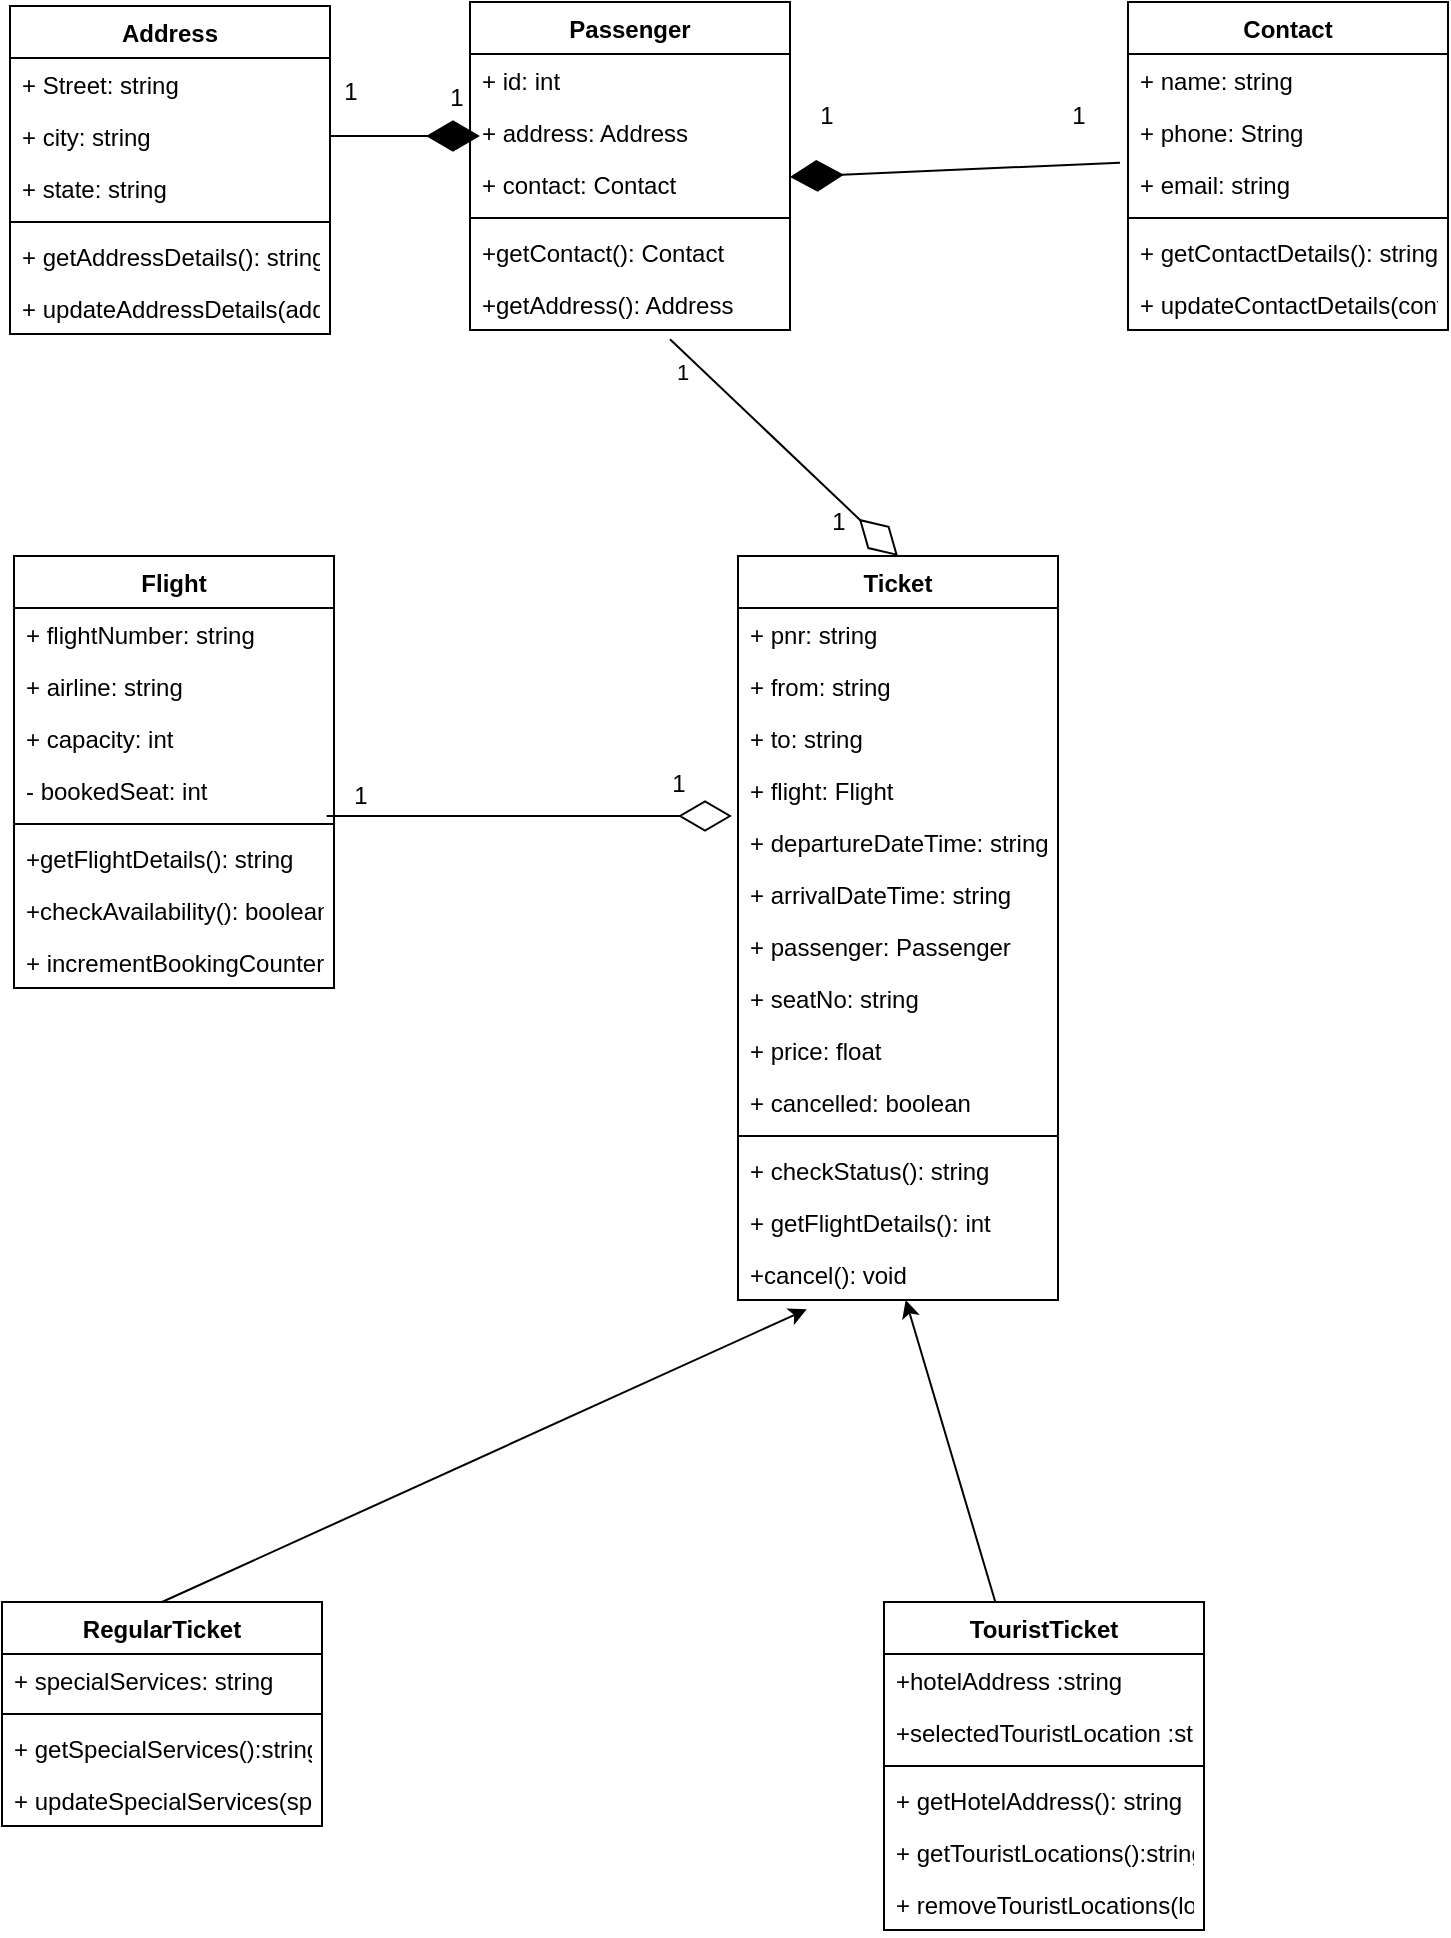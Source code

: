 <mxfile version="14.6.3" type="device"><diagram id="yP32Ilz_-AasErdVOjqx" name="Page-1"><mxGraphModel dx="1021" dy="607" grid="0" gridSize="10" guides="1" tooltips="1" connect="1" arrows="1" fold="1" page="1" pageScale="1" pageWidth="1169" pageHeight="827" math="0" shadow="0"><root><mxCell id="0"/><mxCell id="1" parent="0"/><mxCell id="CQzZqu7ZYWE6jaw1BB9l-18" value="Address" style="swimlane;fontStyle=1;align=center;verticalAlign=top;childLayout=stackLayout;horizontal=1;startSize=26;horizontalStack=0;resizeParent=1;resizeParentMax=0;resizeLast=0;collapsible=1;marginBottom=0;" vertex="1" parent="1"><mxGeometry x="43" y="35" width="160" height="164" as="geometry"/></mxCell><mxCell id="CQzZqu7ZYWE6jaw1BB9l-19" value="+ Street: string" style="text;strokeColor=none;fillColor=none;align=left;verticalAlign=top;spacingLeft=4;spacingRight=4;overflow=hidden;rotatable=0;points=[[0,0.5],[1,0.5]];portConstraint=eastwest;" vertex="1" parent="CQzZqu7ZYWE6jaw1BB9l-18"><mxGeometry y="26" width="160" height="26" as="geometry"/></mxCell><mxCell id="CQzZqu7ZYWE6jaw1BB9l-22" value="+ city: string" style="text;strokeColor=none;fillColor=none;align=left;verticalAlign=top;spacingLeft=4;spacingRight=4;overflow=hidden;rotatable=0;points=[[0,0.5],[1,0.5]];portConstraint=eastwest;" vertex="1" parent="CQzZqu7ZYWE6jaw1BB9l-18"><mxGeometry y="52" width="160" height="26" as="geometry"/></mxCell><mxCell id="CQzZqu7ZYWE6jaw1BB9l-23" value="+ state: string" style="text;strokeColor=none;fillColor=none;align=left;verticalAlign=top;spacingLeft=4;spacingRight=4;overflow=hidden;rotatable=0;points=[[0,0.5],[1,0.5]];portConstraint=eastwest;" vertex="1" parent="CQzZqu7ZYWE6jaw1BB9l-18"><mxGeometry y="78" width="160" height="26" as="geometry"/></mxCell><mxCell id="CQzZqu7ZYWE6jaw1BB9l-20" value="" style="line;strokeWidth=1;fillColor=none;align=left;verticalAlign=middle;spacingTop=-1;spacingLeft=3;spacingRight=3;rotatable=0;labelPosition=right;points=[];portConstraint=eastwest;" vertex="1" parent="CQzZqu7ZYWE6jaw1BB9l-18"><mxGeometry y="104" width="160" height="8" as="geometry"/></mxCell><mxCell id="CQzZqu7ZYWE6jaw1BB9l-21" value="+ getAddressDetails(): string" style="text;strokeColor=none;fillColor=none;align=left;verticalAlign=top;spacingLeft=4;spacingRight=4;overflow=hidden;rotatable=0;points=[[0,0.5],[1,0.5]];portConstraint=eastwest;" vertex="1" parent="CQzZqu7ZYWE6jaw1BB9l-18"><mxGeometry y="112" width="160" height="26" as="geometry"/></mxCell><mxCell id="CQzZqu7ZYWE6jaw1BB9l-24" value="+ updateAddressDetails(addressDetails): string&#10;" style="text;strokeColor=none;fillColor=none;align=left;verticalAlign=top;spacingLeft=4;spacingRight=4;overflow=hidden;rotatable=0;points=[[0,0.5],[1,0.5]];portConstraint=eastwest;" vertex="1" parent="CQzZqu7ZYWE6jaw1BB9l-18"><mxGeometry y="138" width="160" height="26" as="geometry"/></mxCell><mxCell id="CQzZqu7ZYWE6jaw1BB9l-25" value="Passenger" style="swimlane;fontStyle=1;align=center;verticalAlign=top;childLayout=stackLayout;horizontal=1;startSize=26;horizontalStack=0;resizeParent=1;resizeParentMax=0;resizeLast=0;collapsible=1;marginBottom=0;" vertex="1" parent="1"><mxGeometry x="273" y="33" width="160" height="164" as="geometry"/></mxCell><mxCell id="CQzZqu7ZYWE6jaw1BB9l-29" value="+ id: int" style="text;strokeColor=none;fillColor=none;align=left;verticalAlign=top;spacingLeft=4;spacingRight=4;overflow=hidden;rotatable=0;points=[[0,0.5],[1,0.5]];portConstraint=eastwest;" vertex="1" parent="CQzZqu7ZYWE6jaw1BB9l-25"><mxGeometry y="26" width="160" height="26" as="geometry"/></mxCell><mxCell id="CQzZqu7ZYWE6jaw1BB9l-30" value="+ address: Address" style="text;strokeColor=none;fillColor=none;align=left;verticalAlign=top;spacingLeft=4;spacingRight=4;overflow=hidden;rotatable=0;points=[[0,0.5],[1,0.5]];portConstraint=eastwest;" vertex="1" parent="CQzZqu7ZYWE6jaw1BB9l-25"><mxGeometry y="52" width="160" height="26" as="geometry"/></mxCell><mxCell id="CQzZqu7ZYWE6jaw1BB9l-26" value="+ contact: Contact" style="text;strokeColor=none;fillColor=none;align=left;verticalAlign=top;spacingLeft=4;spacingRight=4;overflow=hidden;rotatable=0;points=[[0,0.5],[1,0.5]];portConstraint=eastwest;" vertex="1" parent="CQzZqu7ZYWE6jaw1BB9l-25"><mxGeometry y="78" width="160" height="26" as="geometry"/></mxCell><mxCell id="CQzZqu7ZYWE6jaw1BB9l-27" value="" style="line;strokeWidth=1;fillColor=none;align=left;verticalAlign=middle;spacingTop=-1;spacingLeft=3;spacingRight=3;rotatable=0;labelPosition=right;points=[];portConstraint=eastwest;" vertex="1" parent="CQzZqu7ZYWE6jaw1BB9l-25"><mxGeometry y="104" width="160" height="8" as="geometry"/></mxCell><mxCell id="CQzZqu7ZYWE6jaw1BB9l-28" value="+getContact(): Contact" style="text;strokeColor=none;fillColor=none;align=left;verticalAlign=top;spacingLeft=4;spacingRight=4;overflow=hidden;rotatable=0;points=[[0,0.5],[1,0.5]];portConstraint=eastwest;" vertex="1" parent="CQzZqu7ZYWE6jaw1BB9l-25"><mxGeometry y="112" width="160" height="26" as="geometry"/></mxCell><mxCell id="CQzZqu7ZYWE6jaw1BB9l-31" value="+getAddress(): Address" style="text;strokeColor=none;fillColor=none;align=left;verticalAlign=top;spacingLeft=4;spacingRight=4;overflow=hidden;rotatable=0;points=[[0,0.5],[1,0.5]];portConstraint=eastwest;" vertex="1" parent="CQzZqu7ZYWE6jaw1BB9l-25"><mxGeometry y="138" width="160" height="26" as="geometry"/></mxCell><mxCell id="CQzZqu7ZYWE6jaw1BB9l-32" value="Contact" style="swimlane;fontStyle=1;align=center;verticalAlign=top;childLayout=stackLayout;horizontal=1;startSize=26;horizontalStack=0;resizeParent=1;resizeParentMax=0;resizeLast=0;collapsible=1;marginBottom=0;" vertex="1" parent="1"><mxGeometry x="602" y="33" width="160" height="164" as="geometry"/></mxCell><mxCell id="CQzZqu7ZYWE6jaw1BB9l-33" value="+ name: string" style="text;strokeColor=none;fillColor=none;align=left;verticalAlign=top;spacingLeft=4;spacingRight=4;overflow=hidden;rotatable=0;points=[[0,0.5],[1,0.5]];portConstraint=eastwest;" vertex="1" parent="CQzZqu7ZYWE6jaw1BB9l-32"><mxGeometry y="26" width="160" height="26" as="geometry"/></mxCell><mxCell id="CQzZqu7ZYWE6jaw1BB9l-36" value="+ phone: String" style="text;strokeColor=none;fillColor=none;align=left;verticalAlign=top;spacingLeft=4;spacingRight=4;overflow=hidden;rotatable=0;points=[[0,0.5],[1,0.5]];portConstraint=eastwest;" vertex="1" parent="CQzZqu7ZYWE6jaw1BB9l-32"><mxGeometry y="52" width="160" height="26" as="geometry"/></mxCell><mxCell id="CQzZqu7ZYWE6jaw1BB9l-37" value="+ email: string" style="text;strokeColor=none;fillColor=none;align=left;verticalAlign=top;spacingLeft=4;spacingRight=4;overflow=hidden;rotatable=0;points=[[0,0.5],[1,0.5]];portConstraint=eastwest;" vertex="1" parent="CQzZqu7ZYWE6jaw1BB9l-32"><mxGeometry y="78" width="160" height="26" as="geometry"/></mxCell><mxCell id="CQzZqu7ZYWE6jaw1BB9l-34" value="" style="line;strokeWidth=1;fillColor=none;align=left;verticalAlign=middle;spacingTop=-1;spacingLeft=3;spacingRight=3;rotatable=0;labelPosition=right;points=[];portConstraint=eastwest;" vertex="1" parent="CQzZqu7ZYWE6jaw1BB9l-32"><mxGeometry y="104" width="160" height="8" as="geometry"/></mxCell><mxCell id="CQzZqu7ZYWE6jaw1BB9l-35" value="+ getContactDetails(): string" style="text;strokeColor=none;fillColor=none;align=left;verticalAlign=top;spacingLeft=4;spacingRight=4;overflow=hidden;rotatable=0;points=[[0,0.5],[1,0.5]];portConstraint=eastwest;" vertex="1" parent="CQzZqu7ZYWE6jaw1BB9l-32"><mxGeometry y="112" width="160" height="26" as="geometry"/></mxCell><mxCell id="CQzZqu7ZYWE6jaw1BB9l-38" value="+ updateContactDetails(contactDetails:string): void&#10;" style="text;strokeColor=none;fillColor=none;align=left;verticalAlign=top;spacingLeft=4;spacingRight=4;overflow=hidden;rotatable=0;points=[[0,0.5],[1,0.5]];portConstraint=eastwest;" vertex="1" parent="CQzZqu7ZYWE6jaw1BB9l-32"><mxGeometry y="138" width="160" height="26" as="geometry"/></mxCell><mxCell id="CQzZqu7ZYWE6jaw1BB9l-43" value="Flight" style="swimlane;fontStyle=1;align=center;verticalAlign=top;childLayout=stackLayout;horizontal=1;startSize=26;horizontalStack=0;resizeParent=1;resizeParentMax=0;resizeLast=0;collapsible=1;marginBottom=0;" vertex="1" parent="1"><mxGeometry x="45" y="310" width="160" height="216" as="geometry"/></mxCell><mxCell id="CQzZqu7ZYWE6jaw1BB9l-47" value="+ flightNumber: string" style="text;strokeColor=none;fillColor=none;align=left;verticalAlign=top;spacingLeft=4;spacingRight=4;overflow=hidden;rotatable=0;points=[[0,0.5],[1,0.5]];portConstraint=eastwest;" vertex="1" parent="CQzZqu7ZYWE6jaw1BB9l-43"><mxGeometry y="26" width="160" height="26" as="geometry"/></mxCell><mxCell id="CQzZqu7ZYWE6jaw1BB9l-48" value="+ airline: string" style="text;strokeColor=none;fillColor=none;align=left;verticalAlign=top;spacingLeft=4;spacingRight=4;overflow=hidden;rotatable=0;points=[[0,0.5],[1,0.5]];portConstraint=eastwest;" vertex="1" parent="CQzZqu7ZYWE6jaw1BB9l-43"><mxGeometry y="52" width="160" height="26" as="geometry"/></mxCell><mxCell id="CQzZqu7ZYWE6jaw1BB9l-44" value="+ capacity: int" style="text;strokeColor=none;fillColor=none;align=left;verticalAlign=top;spacingLeft=4;spacingRight=4;overflow=hidden;rotatable=0;points=[[0,0.5],[1,0.5]];portConstraint=eastwest;" vertex="1" parent="CQzZqu7ZYWE6jaw1BB9l-43"><mxGeometry y="78" width="160" height="26" as="geometry"/></mxCell><mxCell id="CQzZqu7ZYWE6jaw1BB9l-49" value="- bookedSeat: int" style="text;strokeColor=none;fillColor=none;align=left;verticalAlign=top;spacingLeft=4;spacingRight=4;overflow=hidden;rotatable=0;points=[[0,0.5],[1,0.5]];portConstraint=eastwest;" vertex="1" parent="CQzZqu7ZYWE6jaw1BB9l-43"><mxGeometry y="104" width="160" height="26" as="geometry"/></mxCell><mxCell id="CQzZqu7ZYWE6jaw1BB9l-45" value="" style="line;strokeWidth=1;fillColor=none;align=left;verticalAlign=middle;spacingTop=-1;spacingLeft=3;spacingRight=3;rotatable=0;labelPosition=right;points=[];portConstraint=eastwest;" vertex="1" parent="CQzZqu7ZYWE6jaw1BB9l-43"><mxGeometry y="130" width="160" height="8" as="geometry"/></mxCell><mxCell id="CQzZqu7ZYWE6jaw1BB9l-46" value="+getFlightDetails(): string" style="text;strokeColor=none;fillColor=none;align=left;verticalAlign=top;spacingLeft=4;spacingRight=4;overflow=hidden;rotatable=0;points=[[0,0.5],[1,0.5]];portConstraint=eastwest;" vertex="1" parent="CQzZqu7ZYWE6jaw1BB9l-43"><mxGeometry y="138" width="160" height="26" as="geometry"/></mxCell><mxCell id="CQzZqu7ZYWE6jaw1BB9l-50" value="+checkAvailability(): boolean" style="text;strokeColor=none;fillColor=none;align=left;verticalAlign=top;spacingLeft=4;spacingRight=4;overflow=hidden;rotatable=0;points=[[0,0.5],[1,0.5]];portConstraint=eastwest;" vertex="1" parent="CQzZqu7ZYWE6jaw1BB9l-43"><mxGeometry y="164" width="160" height="26" as="geometry"/></mxCell><mxCell id="CQzZqu7ZYWE6jaw1BB9l-51" value="+ incrementBookingCounter(): void" style="text;strokeColor=none;fillColor=none;align=left;verticalAlign=top;spacingLeft=4;spacingRight=4;overflow=hidden;rotatable=0;points=[[0,0.5],[1,0.5]];portConstraint=eastwest;" vertex="1" parent="CQzZqu7ZYWE6jaw1BB9l-43"><mxGeometry y="190" width="160" height="26" as="geometry"/></mxCell><mxCell id="CQzZqu7ZYWE6jaw1BB9l-52" value="Ticket" style="swimlane;fontStyle=1;align=center;verticalAlign=top;childLayout=stackLayout;horizontal=1;startSize=26;horizontalStack=0;resizeParent=1;resizeParentMax=0;resizeLast=0;collapsible=1;marginBottom=0;" vertex="1" parent="1"><mxGeometry x="407" y="310" width="160" height="372" as="geometry"/></mxCell><mxCell id="CQzZqu7ZYWE6jaw1BB9l-53" value="+ pnr: string" style="text;strokeColor=none;fillColor=none;align=left;verticalAlign=top;spacingLeft=4;spacingRight=4;overflow=hidden;rotatable=0;points=[[0,0.5],[1,0.5]];portConstraint=eastwest;" vertex="1" parent="CQzZqu7ZYWE6jaw1BB9l-52"><mxGeometry y="26" width="160" height="26" as="geometry"/></mxCell><mxCell id="CQzZqu7ZYWE6jaw1BB9l-57" value="+ from: string" style="text;strokeColor=none;fillColor=none;align=left;verticalAlign=top;spacingLeft=4;spacingRight=4;overflow=hidden;rotatable=0;points=[[0,0.5],[1,0.5]];portConstraint=eastwest;" vertex="1" parent="CQzZqu7ZYWE6jaw1BB9l-52"><mxGeometry y="52" width="160" height="26" as="geometry"/></mxCell><mxCell id="CQzZqu7ZYWE6jaw1BB9l-59" value="+ to: string" style="text;strokeColor=none;fillColor=none;align=left;verticalAlign=top;spacingLeft=4;spacingRight=4;overflow=hidden;rotatable=0;points=[[0,0.5],[1,0.5]];portConstraint=eastwest;" vertex="1" parent="CQzZqu7ZYWE6jaw1BB9l-52"><mxGeometry y="78" width="160" height="26" as="geometry"/></mxCell><mxCell id="CQzZqu7ZYWE6jaw1BB9l-60" value="+ flight: Flight" style="text;strokeColor=none;fillColor=none;align=left;verticalAlign=top;spacingLeft=4;spacingRight=4;overflow=hidden;rotatable=0;points=[[0,0.5],[1,0.5]];portConstraint=eastwest;" vertex="1" parent="CQzZqu7ZYWE6jaw1BB9l-52"><mxGeometry y="104" width="160" height="26" as="geometry"/></mxCell><mxCell id="CQzZqu7ZYWE6jaw1BB9l-106" value="" style="endArrow=diamondThin;endFill=0;endSize=24;html=1;exitX=0.977;exitY=1;exitDx=0;exitDy=0;exitPerimeter=0;" edge="1" parent="CQzZqu7ZYWE6jaw1BB9l-52" source="CQzZqu7ZYWE6jaw1BB9l-49"><mxGeometry width="160" relative="1" as="geometry"><mxPoint x="-163" y="130" as="sourcePoint"/><mxPoint x="-3" y="130" as="targetPoint"/></mxGeometry></mxCell><mxCell id="CQzZqu7ZYWE6jaw1BB9l-58" value="+ departureDateTime: string" style="text;strokeColor=none;fillColor=none;align=left;verticalAlign=top;spacingLeft=4;spacingRight=4;overflow=hidden;rotatable=0;points=[[0,0.5],[1,0.5]];portConstraint=eastwest;" vertex="1" parent="CQzZqu7ZYWE6jaw1BB9l-52"><mxGeometry y="130" width="160" height="26" as="geometry"/></mxCell><mxCell id="CQzZqu7ZYWE6jaw1BB9l-64" value="+ arrivalDateTime: string" style="text;strokeColor=none;fillColor=none;align=left;verticalAlign=top;spacingLeft=4;spacingRight=4;overflow=hidden;rotatable=0;points=[[0,0.5],[1,0.5]];portConstraint=eastwest;" vertex="1" parent="CQzZqu7ZYWE6jaw1BB9l-52"><mxGeometry y="156" width="160" height="26" as="geometry"/></mxCell><mxCell id="CQzZqu7ZYWE6jaw1BB9l-63" value="+ passenger: Passenger" style="text;strokeColor=none;fillColor=none;align=left;verticalAlign=top;spacingLeft=4;spacingRight=4;overflow=hidden;rotatable=0;points=[[0,0.5],[1,0.5]];portConstraint=eastwest;" vertex="1" parent="CQzZqu7ZYWE6jaw1BB9l-52"><mxGeometry y="182" width="160" height="26" as="geometry"/></mxCell><mxCell id="CQzZqu7ZYWE6jaw1BB9l-62" value="+ seatNo: string" style="text;strokeColor=none;fillColor=none;align=left;verticalAlign=top;spacingLeft=4;spacingRight=4;overflow=hidden;rotatable=0;points=[[0,0.5],[1,0.5]];portConstraint=eastwest;" vertex="1" parent="CQzZqu7ZYWE6jaw1BB9l-52"><mxGeometry y="208" width="160" height="26" as="geometry"/></mxCell><mxCell id="CQzZqu7ZYWE6jaw1BB9l-61" value="+ price: float" style="text;strokeColor=none;fillColor=none;align=left;verticalAlign=top;spacingLeft=4;spacingRight=4;overflow=hidden;rotatable=0;points=[[0,0.5],[1,0.5]];portConstraint=eastwest;" vertex="1" parent="CQzZqu7ZYWE6jaw1BB9l-52"><mxGeometry y="234" width="160" height="26" as="geometry"/></mxCell><mxCell id="CQzZqu7ZYWE6jaw1BB9l-56" value="+ cancelled: boolean" style="text;strokeColor=none;fillColor=none;align=left;verticalAlign=top;spacingLeft=4;spacingRight=4;overflow=hidden;rotatable=0;points=[[0,0.5],[1,0.5]];portConstraint=eastwest;" vertex="1" parent="CQzZqu7ZYWE6jaw1BB9l-52"><mxGeometry y="260" width="160" height="26" as="geometry"/></mxCell><mxCell id="CQzZqu7ZYWE6jaw1BB9l-54" value="" style="line;strokeWidth=1;fillColor=none;align=left;verticalAlign=middle;spacingTop=-1;spacingLeft=3;spacingRight=3;rotatable=0;labelPosition=right;points=[];portConstraint=eastwest;" vertex="1" parent="CQzZqu7ZYWE6jaw1BB9l-52"><mxGeometry y="286" width="160" height="8" as="geometry"/></mxCell><mxCell id="CQzZqu7ZYWE6jaw1BB9l-55" value="+ checkStatus(): string" style="text;strokeColor=none;fillColor=none;align=left;verticalAlign=top;spacingLeft=4;spacingRight=4;overflow=hidden;rotatable=0;points=[[0,0.5],[1,0.5]];portConstraint=eastwest;" vertex="1" parent="CQzZqu7ZYWE6jaw1BB9l-52"><mxGeometry y="294" width="160" height="26" as="geometry"/></mxCell><mxCell id="CQzZqu7ZYWE6jaw1BB9l-65" value="+ getFlightDetails(): int" style="text;strokeColor=none;fillColor=none;align=left;verticalAlign=top;spacingLeft=4;spacingRight=4;overflow=hidden;rotatable=0;points=[[0,0.5],[1,0.5]];portConstraint=eastwest;" vertex="1" parent="CQzZqu7ZYWE6jaw1BB9l-52"><mxGeometry y="320" width="160" height="26" as="geometry"/></mxCell><mxCell id="CQzZqu7ZYWE6jaw1BB9l-66" value="+cancel(): void" style="text;strokeColor=none;fillColor=none;align=left;verticalAlign=top;spacingLeft=4;spacingRight=4;overflow=hidden;rotatable=0;points=[[0,0.5],[1,0.5]];portConstraint=eastwest;" vertex="1" parent="CQzZqu7ZYWE6jaw1BB9l-52"><mxGeometry y="346" width="160" height="26" as="geometry"/></mxCell><mxCell id="CQzZqu7ZYWE6jaw1BB9l-105" style="edgeStyle=none;rounded=0;orthogonalLoop=1;jettySize=auto;html=1;exitX=0.5;exitY=0;exitDx=0;exitDy=0;entryX=0.215;entryY=1.179;entryDx=0;entryDy=0;entryPerimeter=0;" edge="1" parent="1" source="CQzZqu7ZYWE6jaw1BB9l-75" target="CQzZqu7ZYWE6jaw1BB9l-66"><mxGeometry relative="1" as="geometry"/></mxCell><mxCell id="CQzZqu7ZYWE6jaw1BB9l-75" value="RegularTicket" style="swimlane;fontStyle=1;align=center;verticalAlign=top;childLayout=stackLayout;horizontal=1;startSize=26;horizontalStack=0;resizeParent=1;resizeParentMax=0;resizeLast=0;collapsible=1;marginBottom=0;" vertex="1" parent="1"><mxGeometry x="39" y="833" width="160" height="112" as="geometry"/></mxCell><mxCell id="CQzZqu7ZYWE6jaw1BB9l-76" value="+ specialServices: string" style="text;strokeColor=none;fillColor=none;align=left;verticalAlign=top;spacingLeft=4;spacingRight=4;overflow=hidden;rotatable=0;points=[[0,0.5],[1,0.5]];portConstraint=eastwest;" vertex="1" parent="CQzZqu7ZYWE6jaw1BB9l-75"><mxGeometry y="26" width="160" height="26" as="geometry"/></mxCell><mxCell id="CQzZqu7ZYWE6jaw1BB9l-77" value="" style="line;strokeWidth=1;fillColor=none;align=left;verticalAlign=middle;spacingTop=-1;spacingLeft=3;spacingRight=3;rotatable=0;labelPosition=right;points=[];portConstraint=eastwest;" vertex="1" parent="CQzZqu7ZYWE6jaw1BB9l-75"><mxGeometry y="52" width="160" height="8" as="geometry"/></mxCell><mxCell id="CQzZqu7ZYWE6jaw1BB9l-78" value="+ getSpecialServices():string" style="text;strokeColor=none;fillColor=none;align=left;verticalAlign=top;spacingLeft=4;spacingRight=4;overflow=hidden;rotatable=0;points=[[0,0.5],[1,0.5]];portConstraint=eastwest;" vertex="1" parent="CQzZqu7ZYWE6jaw1BB9l-75"><mxGeometry y="60" width="160" height="26" as="geometry"/></mxCell><mxCell id="CQzZqu7ZYWE6jaw1BB9l-79" value="+ updateSpecialServices(specialServices:string): void&#10;" style="text;strokeColor=none;fillColor=none;align=left;verticalAlign=top;spacingLeft=4;spacingRight=4;overflow=hidden;rotatable=0;points=[[0,0.5],[1,0.5]];portConstraint=eastwest;" vertex="1" parent="CQzZqu7ZYWE6jaw1BB9l-75"><mxGeometry y="86" width="160" height="26" as="geometry"/></mxCell><mxCell id="CQzZqu7ZYWE6jaw1BB9l-104" style="edgeStyle=none;rounded=0;orthogonalLoop=1;jettySize=auto;html=1;" edge="1" parent="1" source="CQzZqu7ZYWE6jaw1BB9l-80" target="CQzZqu7ZYWE6jaw1BB9l-66"><mxGeometry relative="1" as="geometry"/></mxCell><mxCell id="CQzZqu7ZYWE6jaw1BB9l-80" value="TouristTicket" style="swimlane;fontStyle=1;align=center;verticalAlign=top;childLayout=stackLayout;horizontal=1;startSize=26;horizontalStack=0;resizeParent=1;resizeParentMax=0;resizeLast=0;collapsible=1;marginBottom=0;" vertex="1" parent="1"><mxGeometry x="480" y="833" width="160" height="164" as="geometry"/></mxCell><mxCell id="CQzZqu7ZYWE6jaw1BB9l-81" value="+hotelAddress :string " style="text;strokeColor=none;fillColor=none;align=left;verticalAlign=top;spacingLeft=4;spacingRight=4;overflow=hidden;rotatable=0;points=[[0,0.5],[1,0.5]];portConstraint=eastwest;" vertex="1" parent="CQzZqu7ZYWE6jaw1BB9l-80"><mxGeometry y="26" width="160" height="26" as="geometry"/></mxCell><mxCell id="CQzZqu7ZYWE6jaw1BB9l-84" value="+selectedTouristLocation :string[0....5] " style="text;strokeColor=none;fillColor=none;align=left;verticalAlign=middle;spacingLeft=4;spacingRight=4;overflow=hidden;rotatable=0;points=[[0,0.5],[1,0.5]];portConstraint=eastwest;" vertex="1" parent="CQzZqu7ZYWE6jaw1BB9l-80"><mxGeometry y="52" width="160" height="26" as="geometry"/></mxCell><mxCell id="CQzZqu7ZYWE6jaw1BB9l-82" value="" style="line;strokeWidth=1;fillColor=none;align=left;verticalAlign=middle;spacingTop=-1;spacingLeft=3;spacingRight=3;rotatable=0;labelPosition=right;points=[];portConstraint=eastwest;" vertex="1" parent="CQzZqu7ZYWE6jaw1BB9l-80"><mxGeometry y="78" width="160" height="8" as="geometry"/></mxCell><mxCell id="CQzZqu7ZYWE6jaw1BB9l-83" value="+ getHotelAddress(): string" style="text;strokeColor=none;fillColor=none;align=left;verticalAlign=top;spacingLeft=4;spacingRight=4;overflow=hidden;rotatable=0;points=[[0,0.5],[1,0.5]];portConstraint=eastwest;" vertex="1" parent="CQzZqu7ZYWE6jaw1BB9l-80"><mxGeometry y="86" width="160" height="26" as="geometry"/></mxCell><mxCell id="CQzZqu7ZYWE6jaw1BB9l-85" value="+ getTouristLocations():string[0...5]" style="text;strokeColor=none;fillColor=none;align=left;verticalAlign=top;spacingLeft=4;spacingRight=4;overflow=hidden;rotatable=0;points=[[0,0.5],[1,0.5]];portConstraint=eastwest;" vertex="1" parent="CQzZqu7ZYWE6jaw1BB9l-80"><mxGeometry y="112" width="160" height="26" as="geometry"/></mxCell><mxCell id="CQzZqu7ZYWE6jaw1BB9l-92" value="+ removeTouristLocations(location:string): void&#10;" style="text;strokeColor=none;fillColor=none;align=left;verticalAlign=top;spacingLeft=4;spacingRight=4;overflow=hidden;rotatable=0;points=[[0,0.5],[1,0.5]];portConstraint=eastwest;" vertex="1" parent="CQzZqu7ZYWE6jaw1BB9l-80"><mxGeometry y="138" width="160" height="26" as="geometry"/></mxCell><mxCell id="CQzZqu7ZYWE6jaw1BB9l-107" value="1" style="text;html=1;align=center;verticalAlign=middle;resizable=0;points=[];autosize=1;strokeColor=none;" vertex="1" parent="1"><mxGeometry x="209" y="421" width="17" height="18" as="geometry"/></mxCell><mxCell id="CQzZqu7ZYWE6jaw1BB9l-108" value="1" style="text;html=1;align=center;verticalAlign=middle;resizable=0;points=[];autosize=1;strokeColor=none;" vertex="1" parent="1"><mxGeometry x="368" y="415" width="17" height="18" as="geometry"/></mxCell><mxCell id="CQzZqu7ZYWE6jaw1BB9l-109" value="" style="endArrow=diamondThin;endFill=0;endSize=24;html=1;entryX=0.5;entryY=0;entryDx=0;entryDy=0;exitX=0.625;exitY=1.179;exitDx=0;exitDy=0;exitPerimeter=0;" edge="1" parent="1" source="CQzZqu7ZYWE6jaw1BB9l-31" target="CQzZqu7ZYWE6jaw1BB9l-52"><mxGeometry width="160" relative="1" as="geometry"><mxPoint x="333" y="293" as="sourcePoint"/><mxPoint x="376" y="283" as="targetPoint"/></mxGeometry></mxCell><mxCell id="CQzZqu7ZYWE6jaw1BB9l-110" value="1" style="edgeLabel;html=1;align=center;verticalAlign=middle;resizable=0;points=[];" vertex="1" connectable="0" parent="CQzZqu7ZYWE6jaw1BB9l-109"><mxGeometry x="-0.822" y="-7" relative="1" as="geometry"><mxPoint y="1" as="offset"/></mxGeometry></mxCell><mxCell id="CQzZqu7ZYWE6jaw1BB9l-111" value="1" style="text;html=1;align=center;verticalAlign=middle;resizable=0;points=[];autosize=1;strokeColor=none;" vertex="1" parent="1"><mxGeometry x="448" y="284" width="17" height="18" as="geometry"/></mxCell><mxCell id="CQzZqu7ZYWE6jaw1BB9l-116" value="" style="endArrow=diamondThin;endFill=1;endSize=24;html=1;exitX=-0.025;exitY=0.09;exitDx=0;exitDy=0;exitPerimeter=0;" edge="1" parent="1" source="CQzZqu7ZYWE6jaw1BB9l-37" target="CQzZqu7ZYWE6jaw1BB9l-26"><mxGeometry width="160" relative="1" as="geometry"><mxPoint x="311" y="116.17" as="sourcePoint"/><mxPoint x="471" y="116.17" as="targetPoint"/></mxGeometry></mxCell><mxCell id="CQzZqu7ZYWE6jaw1BB9l-117" value="1" style="text;html=1;align=center;verticalAlign=middle;resizable=0;points=[];autosize=1;strokeColor=none;" vertex="1" parent="1"><mxGeometry x="442" y="81" width="17" height="18" as="geometry"/></mxCell><mxCell id="CQzZqu7ZYWE6jaw1BB9l-118" value="1" style="text;html=1;align=center;verticalAlign=middle;resizable=0;points=[];autosize=1;strokeColor=none;" vertex="1" parent="1"><mxGeometry x="568" y="81" width="17" height="18" as="geometry"/></mxCell><mxCell id="CQzZqu7ZYWE6jaw1BB9l-119" value="" style="endArrow=diamondThin;endFill=1;endSize=24;html=1;exitX=1;exitY=0.5;exitDx=0;exitDy=0;" edge="1" parent="1" source="CQzZqu7ZYWE6jaw1BB9l-22"><mxGeometry width="160" relative="1" as="geometry"><mxPoint x="261" y="108" as="sourcePoint"/><mxPoint x="251" y="100" as="targetPoint"/><Array as="points"><mxPoint x="270" y="100"/></Array></mxGeometry></mxCell><mxCell id="CQzZqu7ZYWE6jaw1BB9l-120" value="1" style="text;html=1;align=center;verticalAlign=middle;resizable=0;points=[];autosize=1;strokeColor=none;" vertex="1" parent="1"><mxGeometry x="257" y="72" width="17" height="18" as="geometry"/></mxCell><mxCell id="CQzZqu7ZYWE6jaw1BB9l-121" value="1" style="text;html=1;align=center;verticalAlign=middle;resizable=0;points=[];autosize=1;strokeColor=none;" vertex="1" parent="1"><mxGeometry x="204" y="69" width="17" height="18" as="geometry"/></mxCell></root></mxGraphModel></diagram></mxfile>